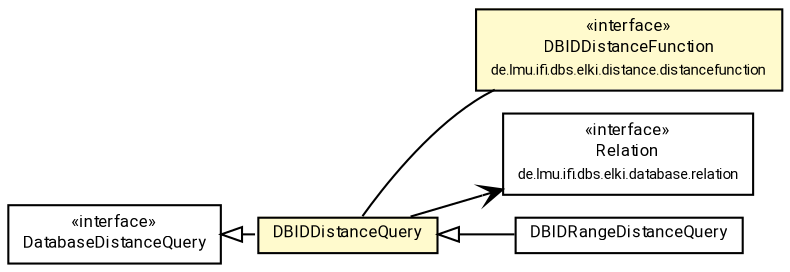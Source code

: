 #!/usr/local/bin/dot
#
# Class diagram 
# Generated by UMLGraph version R5_7_2-60-g0e99a6 (http://www.spinellis.gr/umlgraph/)
#

digraph G {
	graph [fontnames="svg"]
	edge [fontname="Roboto",fontsize=7,labelfontname="Roboto",labelfontsize=7,color="black"];
	node [fontname="Roboto",fontcolor="black",fontsize=8,shape=plaintext,margin=0,width=0,height=0];
	nodesep=0.15;
	ranksep=0.25;
	rankdir=LR;
	// de.lmu.ifi.dbs.elki.distance.distancefunction.DBIDDistanceFunction
	c2999486 [label=<<table title="de.lmu.ifi.dbs.elki.distance.distancefunction.DBIDDistanceFunction" border="0" cellborder="1" cellspacing="0" cellpadding="2" bgcolor="LemonChiffon" href="../../../distance/distancefunction/DBIDDistanceFunction.html" target="_parent">
		<tr><td><table border="0" cellspacing="0" cellpadding="1">
		<tr><td align="center" balign="center"> &#171;interface&#187; </td></tr>
		<tr><td align="center" balign="center"> <font face="Roboto">DBIDDistanceFunction</font> </td></tr>
		<tr><td align="center" balign="center"> <font face="Roboto" point-size="7.0">de.lmu.ifi.dbs.elki.distance.distancefunction</font> </td></tr>
		</table></td></tr>
		</table>>, URL="../../../distance/distancefunction/DBIDDistanceFunction.html"];
	// de.lmu.ifi.dbs.elki.database.relation.Relation<O>
	c2999522 [label=<<table title="de.lmu.ifi.dbs.elki.database.relation.Relation" border="0" cellborder="1" cellspacing="0" cellpadding="2" href="../../relation/Relation.html" target="_parent">
		<tr><td><table border="0" cellspacing="0" cellpadding="1">
		<tr><td align="center" balign="center"> &#171;interface&#187; </td></tr>
		<tr><td align="center" balign="center"> <font face="Roboto">Relation</font> </td></tr>
		<tr><td align="center" balign="center"> <font face="Roboto" point-size="7.0">de.lmu.ifi.dbs.elki.database.relation</font> </td></tr>
		</table></td></tr>
		</table>>, URL="../../relation/Relation.html"];
	// de.lmu.ifi.dbs.elki.database.query.distance.DBIDRangeDistanceQuery
	c3000572 [label=<<table title="de.lmu.ifi.dbs.elki.database.query.distance.DBIDRangeDistanceQuery" border="0" cellborder="1" cellspacing="0" cellpadding="2" href="DBIDRangeDistanceQuery.html" target="_parent">
		<tr><td><table border="0" cellspacing="0" cellpadding="1">
		<tr><td align="center" balign="center"> <font face="Roboto">DBIDRangeDistanceQuery</font> </td></tr>
		</table></td></tr>
		</table>>, URL="DBIDRangeDistanceQuery.html"];
	// de.lmu.ifi.dbs.elki.database.query.distance.DBIDDistanceQuery
	c3000573 [label=<<table title="de.lmu.ifi.dbs.elki.database.query.distance.DBIDDistanceQuery" border="0" cellborder="1" cellspacing="0" cellpadding="2" bgcolor="lemonChiffon" href="DBIDDistanceQuery.html" target="_parent">
		<tr><td><table border="0" cellspacing="0" cellpadding="1">
		<tr><td align="center" balign="center"> <font face="Roboto">DBIDDistanceQuery</font> </td></tr>
		</table></td></tr>
		</table>>, URL="DBIDDistanceQuery.html"];
	// de.lmu.ifi.dbs.elki.database.query.distance.DatabaseDistanceQuery<O>
	c3000574 [label=<<table title="de.lmu.ifi.dbs.elki.database.query.distance.DatabaseDistanceQuery" border="0" cellborder="1" cellspacing="0" cellpadding="2" href="DatabaseDistanceQuery.html" target="_parent">
		<tr><td><table border="0" cellspacing="0" cellpadding="1">
		<tr><td align="center" balign="center"> &#171;interface&#187; </td></tr>
		<tr><td align="center" balign="center"> <font face="Roboto">DatabaseDistanceQuery</font> </td></tr>
		</table></td></tr>
		</table>>, URL="DatabaseDistanceQuery.html"];
	// de.lmu.ifi.dbs.elki.database.query.distance.DBIDRangeDistanceQuery extends de.lmu.ifi.dbs.elki.database.query.distance.DBIDDistanceQuery
	c3000573 -> c3000572 [arrowtail=empty,dir=back,weight=10];
	// de.lmu.ifi.dbs.elki.database.query.distance.DBIDDistanceQuery implements de.lmu.ifi.dbs.elki.database.query.distance.DatabaseDistanceQuery<O>
	c3000574 -> c3000573 [arrowtail=empty,style=dashed,dir=back,weight=9];
	// de.lmu.ifi.dbs.elki.database.query.distance.DBIDDistanceQuery assoc de.lmu.ifi.dbs.elki.distance.distancefunction.DBIDDistanceFunction
	c3000573 -> c2999486 [arrowhead=none,weight=2];
	// de.lmu.ifi.dbs.elki.database.query.distance.DBIDDistanceQuery navassoc de.lmu.ifi.dbs.elki.database.relation.Relation<O>
	c3000573 -> c2999522 [arrowhead=open,weight=1];
}

